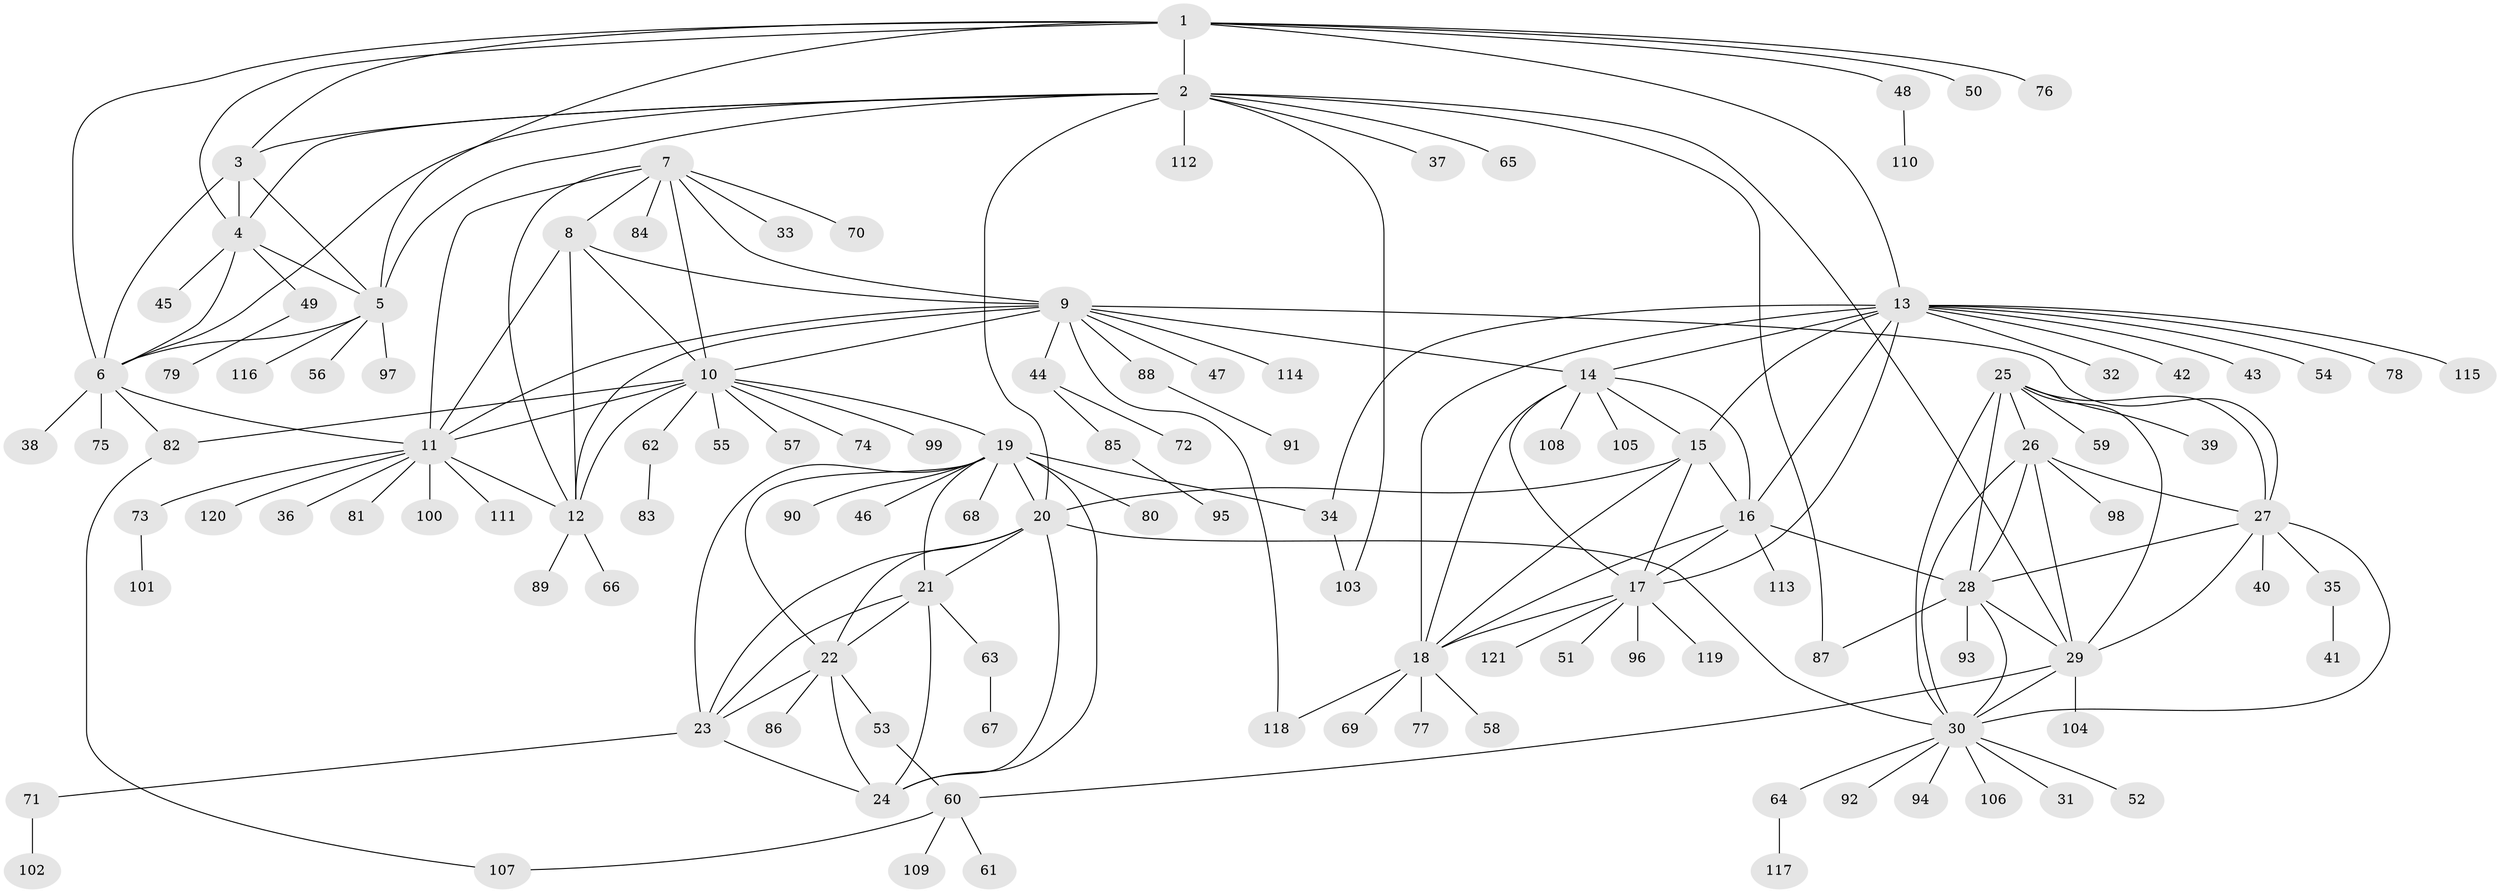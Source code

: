 // Generated by graph-tools (version 1.1) at 2025/02/03/09/25 03:02:44]
// undirected, 121 vertices, 183 edges
graph export_dot {
graph [start="1"]
  node [color=gray90,style=filled];
  1;
  2;
  3;
  4;
  5;
  6;
  7;
  8;
  9;
  10;
  11;
  12;
  13;
  14;
  15;
  16;
  17;
  18;
  19;
  20;
  21;
  22;
  23;
  24;
  25;
  26;
  27;
  28;
  29;
  30;
  31;
  32;
  33;
  34;
  35;
  36;
  37;
  38;
  39;
  40;
  41;
  42;
  43;
  44;
  45;
  46;
  47;
  48;
  49;
  50;
  51;
  52;
  53;
  54;
  55;
  56;
  57;
  58;
  59;
  60;
  61;
  62;
  63;
  64;
  65;
  66;
  67;
  68;
  69;
  70;
  71;
  72;
  73;
  74;
  75;
  76;
  77;
  78;
  79;
  80;
  81;
  82;
  83;
  84;
  85;
  86;
  87;
  88;
  89;
  90;
  91;
  92;
  93;
  94;
  95;
  96;
  97;
  98;
  99;
  100;
  101;
  102;
  103;
  104;
  105;
  106;
  107;
  108;
  109;
  110;
  111;
  112;
  113;
  114;
  115;
  116;
  117;
  118;
  119;
  120;
  121;
  1 -- 2;
  1 -- 3;
  1 -- 4;
  1 -- 5;
  1 -- 6;
  1 -- 13;
  1 -- 48;
  1 -- 50;
  1 -- 76;
  2 -- 3;
  2 -- 4;
  2 -- 5;
  2 -- 6;
  2 -- 20;
  2 -- 29;
  2 -- 37;
  2 -- 65;
  2 -- 87;
  2 -- 103;
  2 -- 112;
  3 -- 4;
  3 -- 5;
  3 -- 6;
  4 -- 5;
  4 -- 6;
  4 -- 45;
  4 -- 49;
  5 -- 6;
  5 -- 56;
  5 -- 97;
  5 -- 116;
  6 -- 11;
  6 -- 38;
  6 -- 75;
  6 -- 82;
  7 -- 8;
  7 -- 9;
  7 -- 10;
  7 -- 11;
  7 -- 12;
  7 -- 33;
  7 -- 70;
  7 -- 84;
  8 -- 9;
  8 -- 10;
  8 -- 11;
  8 -- 12;
  9 -- 10;
  9 -- 11;
  9 -- 12;
  9 -- 14;
  9 -- 27;
  9 -- 44;
  9 -- 47;
  9 -- 88;
  9 -- 114;
  9 -- 118;
  10 -- 11;
  10 -- 12;
  10 -- 19;
  10 -- 55;
  10 -- 57;
  10 -- 62;
  10 -- 74;
  10 -- 82;
  10 -- 99;
  11 -- 12;
  11 -- 36;
  11 -- 73;
  11 -- 81;
  11 -- 100;
  11 -- 111;
  11 -- 120;
  12 -- 66;
  12 -- 89;
  13 -- 14;
  13 -- 15;
  13 -- 16;
  13 -- 17;
  13 -- 18;
  13 -- 32;
  13 -- 34;
  13 -- 42;
  13 -- 43;
  13 -- 54;
  13 -- 78;
  13 -- 115;
  14 -- 15;
  14 -- 16;
  14 -- 17;
  14 -- 18;
  14 -- 105;
  14 -- 108;
  15 -- 16;
  15 -- 17;
  15 -- 18;
  15 -- 20;
  16 -- 17;
  16 -- 18;
  16 -- 28;
  16 -- 113;
  17 -- 18;
  17 -- 51;
  17 -- 96;
  17 -- 119;
  17 -- 121;
  18 -- 58;
  18 -- 69;
  18 -- 77;
  18 -- 118;
  19 -- 20;
  19 -- 21;
  19 -- 22;
  19 -- 23;
  19 -- 24;
  19 -- 34;
  19 -- 46;
  19 -- 68;
  19 -- 80;
  19 -- 90;
  20 -- 21;
  20 -- 22;
  20 -- 23;
  20 -- 24;
  20 -- 30;
  21 -- 22;
  21 -- 23;
  21 -- 24;
  21 -- 63;
  22 -- 23;
  22 -- 24;
  22 -- 53;
  22 -- 86;
  23 -- 24;
  23 -- 71;
  25 -- 26;
  25 -- 27;
  25 -- 28;
  25 -- 29;
  25 -- 30;
  25 -- 39;
  25 -- 59;
  26 -- 27;
  26 -- 28;
  26 -- 29;
  26 -- 30;
  26 -- 98;
  27 -- 28;
  27 -- 29;
  27 -- 30;
  27 -- 35;
  27 -- 40;
  28 -- 29;
  28 -- 30;
  28 -- 87;
  28 -- 93;
  29 -- 30;
  29 -- 60;
  29 -- 104;
  30 -- 31;
  30 -- 52;
  30 -- 64;
  30 -- 92;
  30 -- 94;
  30 -- 106;
  34 -- 103;
  35 -- 41;
  44 -- 72;
  44 -- 85;
  48 -- 110;
  49 -- 79;
  53 -- 60;
  60 -- 61;
  60 -- 107;
  60 -- 109;
  62 -- 83;
  63 -- 67;
  64 -- 117;
  71 -- 102;
  73 -- 101;
  82 -- 107;
  85 -- 95;
  88 -- 91;
}
